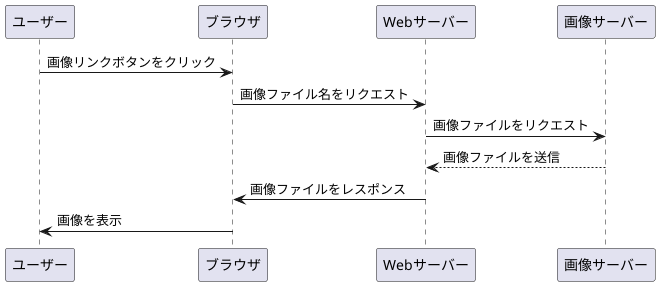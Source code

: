 @startuml 演習4-6
ユーザー->ブラウザ: 画像リンクボタンをクリック
ブラウザ->Webサーバー: 画像ファイル名をリクエスト
Webサーバー->画像サーバー: 画像ファイルをリクエスト
画像サーバー-->Webサーバー: 画像ファイルを送信
Webサーバー->ブラウザ: 画像ファイルをレスポンス
ブラウザ->ユーザー: 画像を表示
@enduml